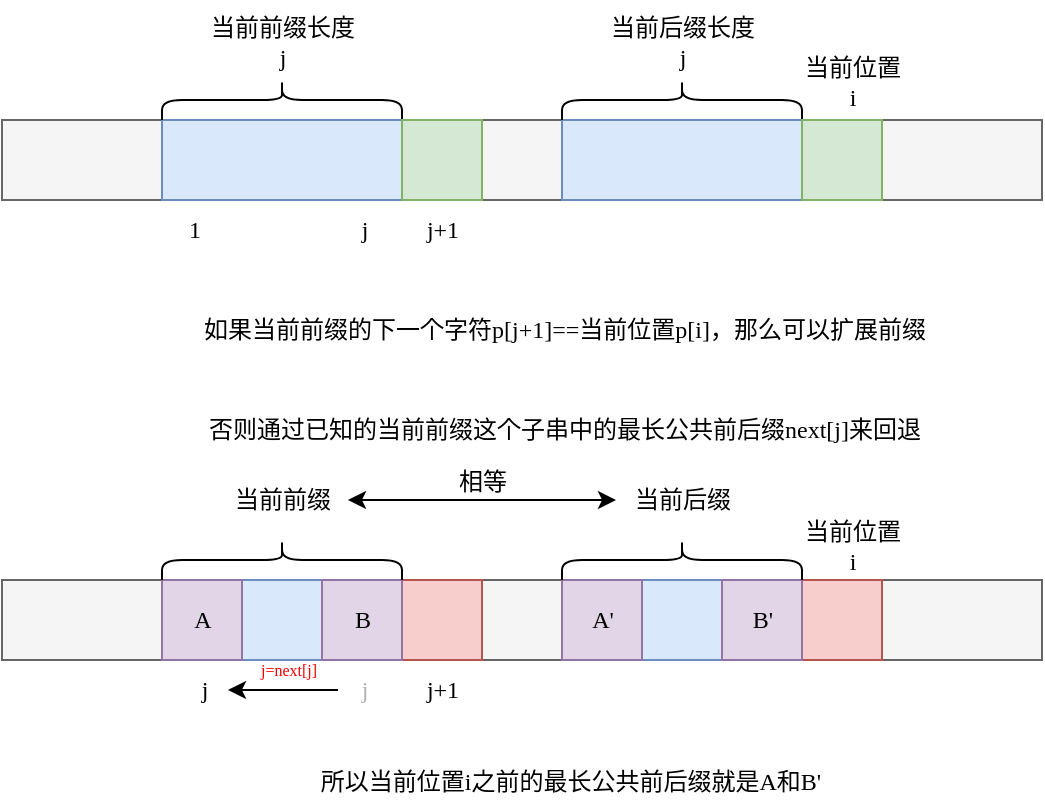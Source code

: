 <mxfile version="24.7.14">
  <diagram name="第 1 页" id="38bmIWLiVgcQbwReOGMh">
    <mxGraphModel dx="719" dy="469" grid="0" gridSize="10" guides="1" tooltips="1" connect="1" arrows="1" fold="1" page="1" pageScale="1" pageWidth="1654" pageHeight="2336" math="0" shadow="0">
      <root>
        <mxCell id="0" />
        <mxCell id="1" parent="0" />
        <mxCell id="LKPQvU0XqsFsYS4dyeuE-3" value="" style="rounded=0;html=1;fillColor=#f5f5f5;fontColor=#333333;strokeColor=#666666;fontFamily=Lucida Console;" parent="1" vertex="1">
          <mxGeometry x="560" y="1120" width="520" height="40" as="geometry" />
        </mxCell>
        <mxCell id="LKPQvU0XqsFsYS4dyeuE-1" value="" style="rounded=0;html=1;fillColor=#dae8fc;strokeColor=#6c8ebf;fontFamily=Lucida Console;" parent="1" vertex="1">
          <mxGeometry x="640" y="1120" width="120" height="40" as="geometry" />
        </mxCell>
        <mxCell id="LKPQvU0XqsFsYS4dyeuE-2" value="" style="rounded=0;html=1;fillColor=#dae8fc;strokeColor=#6c8ebf;fontFamily=Lucida Console;" parent="1" vertex="1">
          <mxGeometry x="840" y="1120" width="120" height="40" as="geometry" />
        </mxCell>
        <mxCell id="LKPQvU0XqsFsYS4dyeuE-6" value="当前位置&lt;div&gt;i&lt;/div&gt;" style="text;html=1;align=center;verticalAlign=middle;resizable=0;points=[];autosize=1;strokeColor=none;fillColor=none;fontFamily=Lucida Console;" parent="1" vertex="1">
          <mxGeometry x="952" y="1080" width="66" height="41" as="geometry" />
        </mxCell>
        <mxCell id="LKPQvU0XqsFsYS4dyeuE-7" value="" style="shape=curlyBracket;html=1;rounded=1;labelPosition=left;verticalLabelPosition=middle;align=right;verticalAlign=middle;direction=south;fontFamily=Lucida Console;" parent="1" vertex="1">
          <mxGeometry x="640" y="1100" width="120" height="20" as="geometry" />
        </mxCell>
        <mxCell id="LKPQvU0XqsFsYS4dyeuE-8" value="" style="shape=curlyBracket;html=1;rounded=1;labelPosition=left;verticalLabelPosition=middle;align=right;verticalAlign=middle;direction=south;fontFamily=Lucida Console;" parent="1" vertex="1">
          <mxGeometry x="840" y="1100" width="120" height="20" as="geometry" />
        </mxCell>
        <mxCell id="LKPQvU0XqsFsYS4dyeuE-9" value="当前前缀长度&lt;div&gt;j&lt;/div&gt;" style="text;html=1;align=center;verticalAlign=middle;resizable=0;points=[];autosize=1;strokeColor=none;fillColor=none;fontFamily=Lucida Console;" parent="1" vertex="1">
          <mxGeometry x="655" y="1060" width="90" height="41" as="geometry" />
        </mxCell>
        <mxCell id="LKPQvU0XqsFsYS4dyeuE-10" value="当前后缀长度&lt;div&gt;j&lt;/div&gt;" style="text;html=1;align=center;verticalAlign=middle;resizable=0;points=[];autosize=1;strokeColor=none;fillColor=none;fontFamily=Lucida Console;" parent="1" vertex="1">
          <mxGeometry x="855" y="1060" width="90" height="41" as="geometry" />
        </mxCell>
        <mxCell id="LKPQvU0XqsFsYS4dyeuE-13" value="1" style="text;html=1;align=center;verticalAlign=middle;resizable=0;points=[];autosize=1;strokeColor=none;fillColor=none;fontFamily=Lucida Console;" parent="1" vertex="1">
          <mxGeometry x="643" y="1162" width="25" height="26" as="geometry" />
        </mxCell>
        <mxCell id="LKPQvU0XqsFsYS4dyeuE-14" value="j" style="text;html=1;align=center;verticalAlign=middle;resizable=0;points=[];autosize=1;strokeColor=none;fillColor=none;fontFamily=Lucida Console;" parent="1" vertex="1">
          <mxGeometry x="728" y="1162" width="25" height="26" as="geometry" />
        </mxCell>
        <mxCell id="LKPQvU0XqsFsYS4dyeuE-15" value="j+1" style="text;html=1;align=center;verticalAlign=middle;resizable=0;points=[];autosize=1;strokeColor=none;fillColor=none;fontFamily=Lucida Console;" parent="1" vertex="1">
          <mxGeometry x="760" y="1162" width="40" height="26" as="geometry" />
        </mxCell>
        <mxCell id="LKPQvU0XqsFsYS4dyeuE-16" value="" style="rounded=0;html=1;fillColor=#d5e8d4;strokeColor=#82b366;fontFamily=Lucida Console;" parent="1" vertex="1">
          <mxGeometry x="760" y="1120" width="40" height="40" as="geometry" />
        </mxCell>
        <mxCell id="LKPQvU0XqsFsYS4dyeuE-17" value="" style="rounded=0;html=1;fillColor=#d5e8d4;strokeColor=#82b366;fontFamily=Lucida Console;" parent="1" vertex="1">
          <mxGeometry x="960" y="1120" width="40" height="40" as="geometry" />
        </mxCell>
        <mxCell id="LKPQvU0XqsFsYS4dyeuE-18" value="如果当前前缀的下一个字符p[j+1]==当前位置p[i]，那么可以扩展前缀" style="text;html=1;align=center;verticalAlign=middle;resizable=0;points=[];autosize=1;strokeColor=none;fillColor=none;fontFamily=Lucida Console;" parent="1" vertex="1">
          <mxGeometry x="638" y="1212" width="405" height="26" as="geometry" />
        </mxCell>
        <mxCell id="swUKTVLusb5L7PW5voq6-1" value="" style="rounded=0;html=1;fillColor=#f5f5f5;fontColor=#333333;strokeColor=#666666;fontFamily=Lucida Console;" parent="1" vertex="1">
          <mxGeometry x="560" y="1350" width="520" height="40" as="geometry" />
        </mxCell>
        <mxCell id="swUKTVLusb5L7PW5voq6-2" value="" style="rounded=0;html=1;fillColor=#dae8fc;strokeColor=#6c8ebf;fontFamily=Lucida Console;" parent="1" vertex="1">
          <mxGeometry x="640" y="1350" width="120" height="40" as="geometry" />
        </mxCell>
        <mxCell id="swUKTVLusb5L7PW5voq6-3" value="" style="rounded=0;html=1;fillColor=#dae8fc;strokeColor=#6c8ebf;fontFamily=Lucida Console;" parent="1" vertex="1">
          <mxGeometry x="840" y="1350" width="120" height="40" as="geometry" />
        </mxCell>
        <mxCell id="swUKTVLusb5L7PW5voq6-4" value="" style="rounded=0;html=1;fillColor=#f8cecc;strokeColor=#b85450;fontFamily=Lucida Console;" parent="1" vertex="1">
          <mxGeometry x="760" y="1350" width="40" height="40" as="geometry" />
        </mxCell>
        <mxCell id="swUKTVLusb5L7PW5voq6-5" value="" style="rounded=0;html=1;fillColor=#f8cecc;strokeColor=#b85450;fontFamily=Lucida Console;" parent="1" vertex="1">
          <mxGeometry x="960" y="1350" width="40" height="40" as="geometry" />
        </mxCell>
        <mxCell id="swUKTVLusb5L7PW5voq6-6" value="当前位置&lt;div&gt;i&lt;/div&gt;" style="text;html=1;align=center;verticalAlign=middle;resizable=0;points=[];autosize=1;strokeColor=none;fillColor=none;fontFamily=Lucida Console;" parent="1" vertex="1">
          <mxGeometry x="952" y="1312" width="66" height="41" as="geometry" />
        </mxCell>
        <mxCell id="swUKTVLusb5L7PW5voq6-18" style="edgeStyle=orthogonalEdgeStyle;rounded=0;orthogonalLoop=1;jettySize=auto;html=1;fontFamily=Lucida Console;" parent="1" source="swUKTVLusb5L7PW5voq6-8" target="swUKTVLusb5L7PW5voq6-17" edge="1">
          <mxGeometry relative="1" as="geometry" />
        </mxCell>
        <mxCell id="swUKTVLusb5L7PW5voq6-8" value="j" style="text;html=1;align=center;verticalAlign=middle;resizable=0;points=[];autosize=1;strokeColor=none;fillColor=none;fontFamily=Lucida Console;fontColor=#B3B3B3;" parent="1" vertex="1">
          <mxGeometry x="728" y="1392" width="25" height="26" as="geometry" />
        </mxCell>
        <mxCell id="swUKTVLusb5L7PW5voq6-9" value="j+1" style="text;html=1;align=center;verticalAlign=middle;resizable=0;points=[];autosize=1;strokeColor=none;fillColor=none;fontFamily=Lucida Console;" parent="1" vertex="1">
          <mxGeometry x="760" y="1392" width="40" height="26" as="geometry" />
        </mxCell>
        <mxCell id="swUKTVLusb5L7PW5voq6-10" value="B" style="rounded=0;html=1;fillColor=#e1d5e7;strokeColor=#9673a6;fontFamily=Lucida Console;" parent="1" vertex="1">
          <mxGeometry x="720" y="1350" width="40" height="40" as="geometry" />
        </mxCell>
        <mxCell id="swUKTVLusb5L7PW5voq6-11" value="A" style="rounded=0;html=1;fillColor=#e1d5e7;strokeColor=#9673a6;fontFamily=Lucida Console;" parent="1" vertex="1">
          <mxGeometry x="640" y="1350" width="40" height="40" as="geometry" />
        </mxCell>
        <mxCell id="swUKTVLusb5L7PW5voq6-13" value="" style="shape=curlyBracket;html=1;rounded=1;labelPosition=left;verticalLabelPosition=middle;align=right;verticalAlign=middle;direction=south;fontFamily=Lucida Console;" parent="1" vertex="1">
          <mxGeometry x="640" y="1330" width="120" height="20" as="geometry" />
        </mxCell>
        <mxCell id="FjIDuxDGv3P6FsVYkvGL-3" style="rounded=0;orthogonalLoop=1;jettySize=auto;html=1;startArrow=classic;startFill=1;" edge="1" parent="1" source="swUKTVLusb5L7PW5voq6-14" target="FjIDuxDGv3P6FsVYkvGL-2">
          <mxGeometry relative="1" as="geometry" />
        </mxCell>
        <mxCell id="swUKTVLusb5L7PW5voq6-14" value="当前前缀" style="text;html=1;align=center;verticalAlign=middle;resizable=0;points=[];autosize=1;strokeColor=none;fillColor=none;fontFamily=Lucida Console;" parent="1" vertex="1">
          <mxGeometry x="667" y="1297" width="66" height="26" as="geometry" />
        </mxCell>
        <mxCell id="swUKTVLusb5L7PW5voq6-16" value="否则通过已知的当前前缀这个子串中的最长公共前后缀next[j]来回退" style="text;html=1;align=center;verticalAlign=middle;resizable=0;points=[];autosize=1;strokeColor=none;fillColor=none;fontFamily=Lucida Console;" parent="1" vertex="1">
          <mxGeometry x="645" y="1262" width="392" height="26" as="geometry" />
        </mxCell>
        <mxCell id="swUKTVLusb5L7PW5voq6-17" value="j" style="text;html=1;align=center;verticalAlign=middle;resizable=0;points=[];autosize=1;strokeColor=none;fillColor=none;fontFamily=Lucida Console;" parent="1" vertex="1">
          <mxGeometry x="648" y="1392" width="25" height="26" as="geometry" />
        </mxCell>
        <mxCell id="swUKTVLusb5L7PW5voq6-19" value="&lt;font style=&quot;font-size: 8px;&quot; color=&quot;#ff0000&quot;&gt;j=next[j]&lt;/font&gt;" style="text;html=1;align=center;verticalAlign=middle;resizable=0;points=[];autosize=1;strokeColor=none;fillColor=none;fontFamily=Lucida Console;" parent="1" vertex="1">
          <mxGeometry x="672" y="1381" width="61" height="26" as="geometry" />
        </mxCell>
        <mxCell id="swUKTVLusb5L7PW5voq6-20" value="A&#39;" style="rounded=0;html=1;fillColor=#e1d5e7;strokeColor=#9673a6;fontFamily=Lucida Console;" parent="1" vertex="1">
          <mxGeometry x="840" y="1350" width="40" height="40" as="geometry" />
        </mxCell>
        <mxCell id="swUKTVLusb5L7PW5voq6-21" value="B&#39;" style="rounded=0;html=1;fillColor=#e1d5e7;strokeColor=#9673a6;fontFamily=Lucida Console;" parent="1" vertex="1">
          <mxGeometry x="920" y="1350" width="40" height="40" as="geometry" />
        </mxCell>
        <mxCell id="swUKTVLusb5L7PW5voq6-22" value="所以当前位置i之前的最长公共前后缀就是A和B&#39;" style="text;html=1;align=center;verticalAlign=middle;resizable=0;points=[];autosize=1;strokeColor=none;fillColor=none;fontFamily=Lucida Console;" parent="1" vertex="1">
          <mxGeometry x="706" y="1438" width="275" height="26" as="geometry" />
        </mxCell>
        <mxCell id="FjIDuxDGv3P6FsVYkvGL-1" value="" style="shape=curlyBracket;html=1;rounded=1;labelPosition=left;verticalLabelPosition=middle;align=right;verticalAlign=middle;direction=south;fontFamily=Lucida Console;" vertex="1" parent="1">
          <mxGeometry x="840" y="1330" width="120" height="20" as="geometry" />
        </mxCell>
        <mxCell id="FjIDuxDGv3P6FsVYkvGL-2" value="当前后缀" style="text;html=1;align=center;verticalAlign=middle;resizable=0;points=[];autosize=1;strokeColor=none;fillColor=none;fontFamily=Lucida Console;" vertex="1" parent="1">
          <mxGeometry x="867" y="1297" width="66" height="26" as="geometry" />
        </mxCell>
        <mxCell id="FjIDuxDGv3P6FsVYkvGL-5" value="相等" style="text;html=1;align=center;verticalAlign=middle;resizable=0;points=[];autosize=1;strokeColor=none;fillColor=none;fontFamily=Lucida Console;" vertex="1" parent="1">
          <mxGeometry x="779" y="1288" width="42" height="26" as="geometry" />
        </mxCell>
      </root>
    </mxGraphModel>
  </diagram>
</mxfile>
